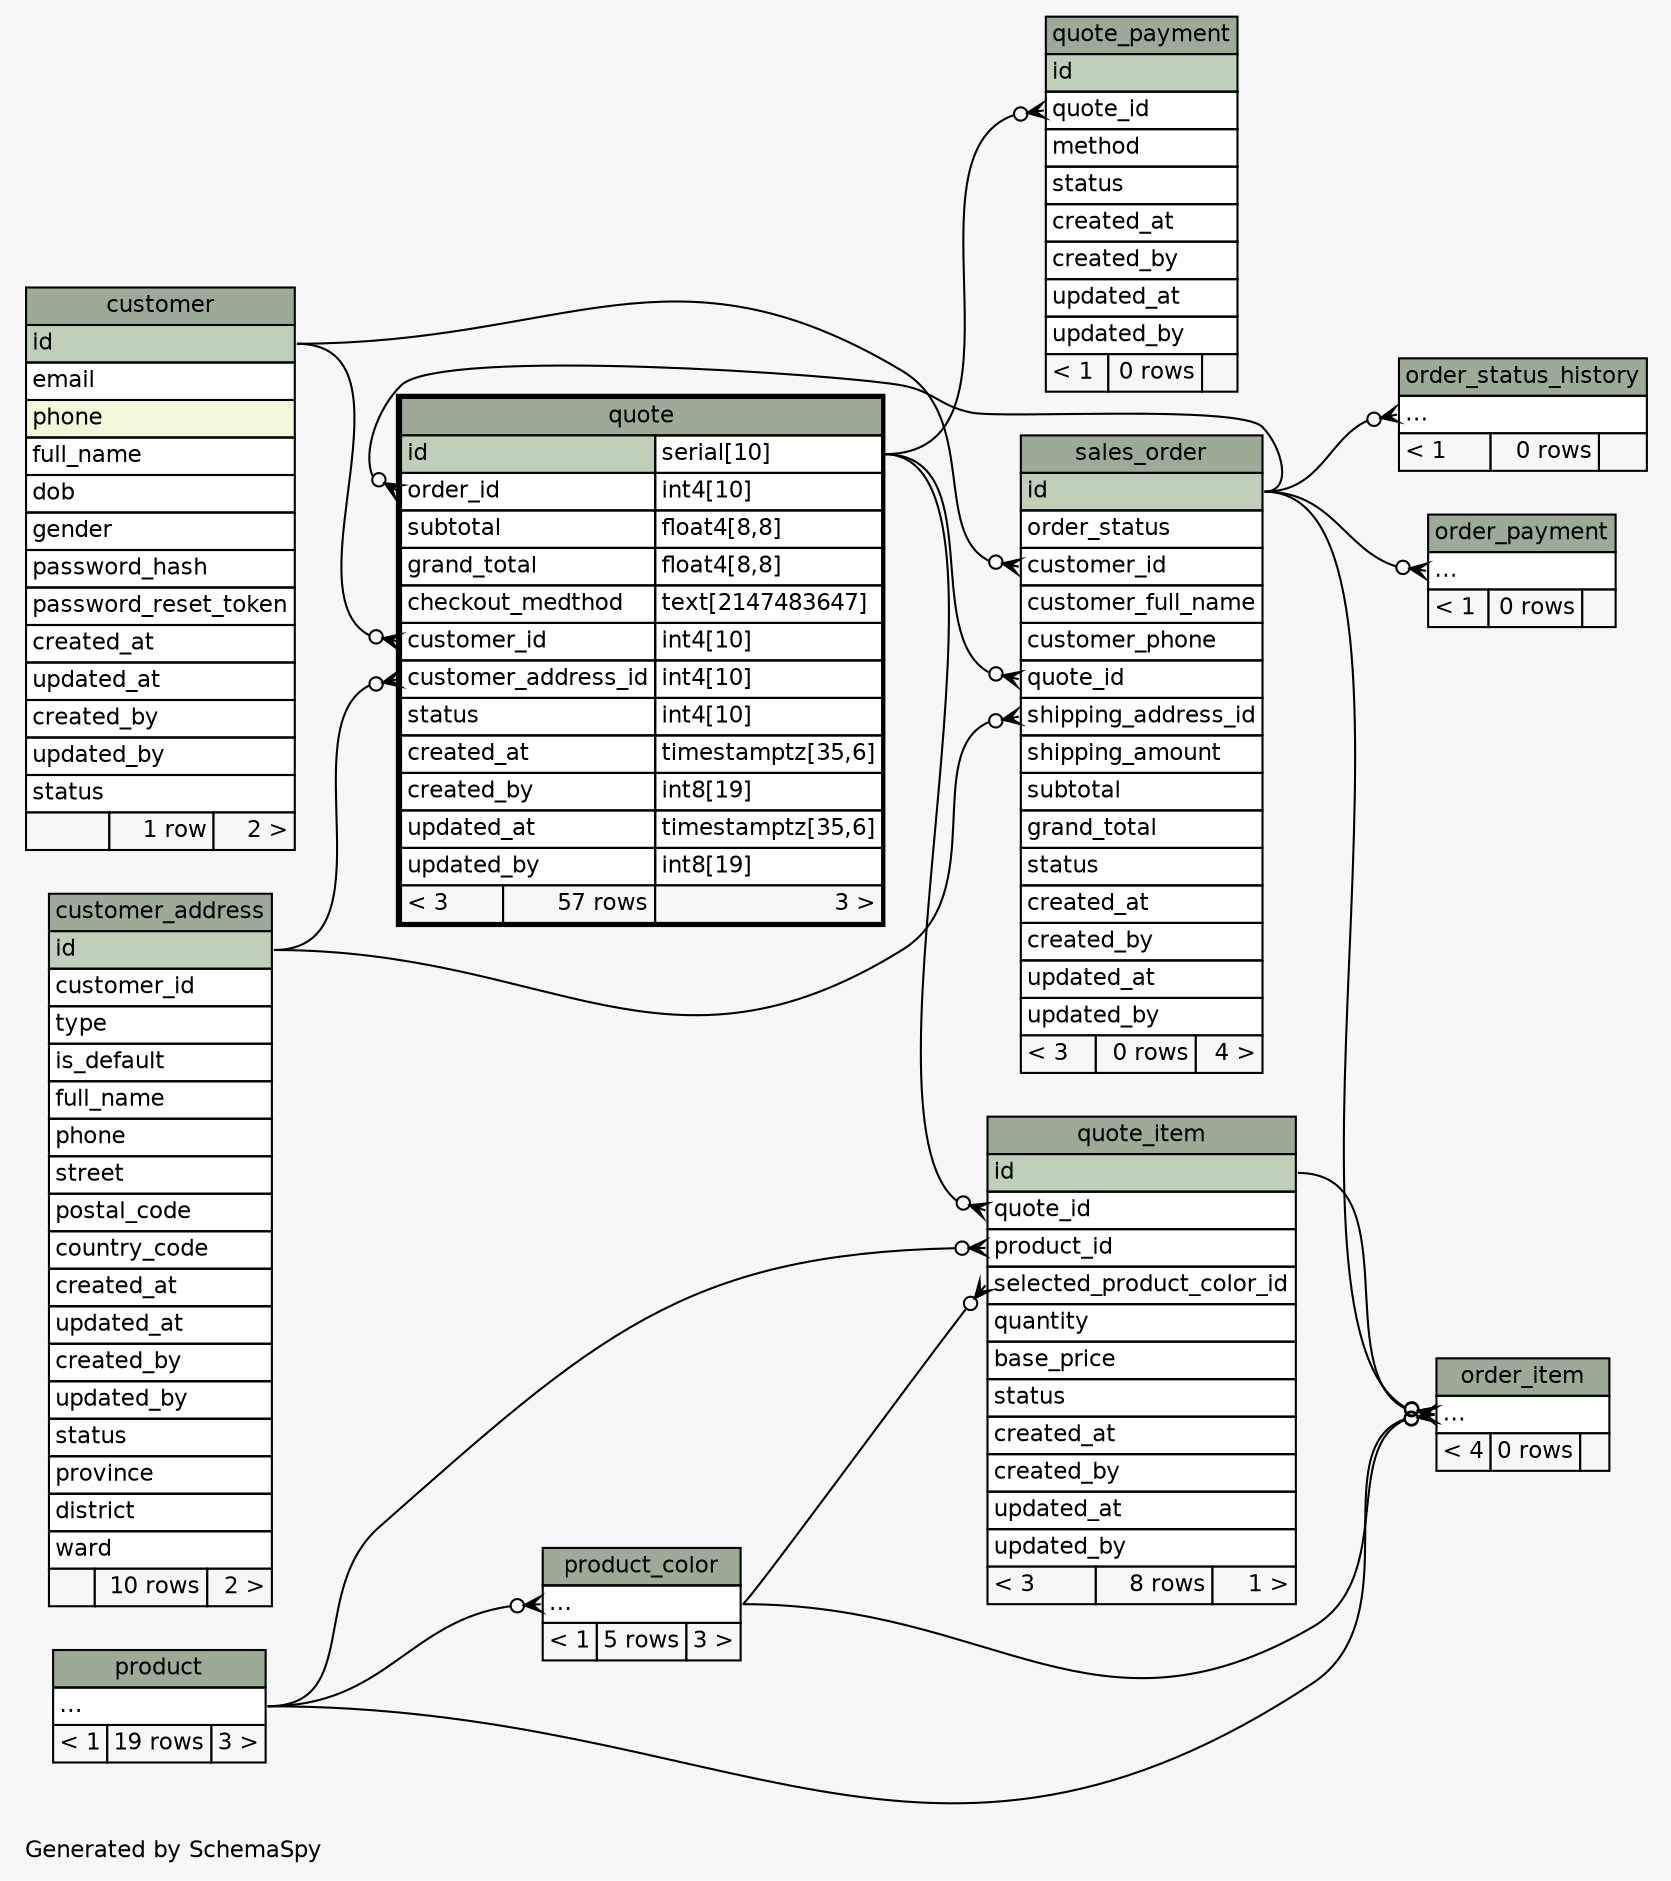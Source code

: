 // dot 2.38.0 on Linux 4.4.0-71-generic
// SchemaSpy rev 590
digraph "twoDegreesRelationshipsDiagram" {
  graph [
    rankdir="RL"
    bgcolor="#f7f7f7"
    label="\nGenerated by SchemaSpy"
    labeljust="l"
    nodesep="0.18"
    ranksep="0.46"
    fontname="Helvetica"
    fontsize="11"
  ];
  node [
    fontname="Helvetica"
    fontsize="11"
    shape="plaintext"
  ];
  edge [
    arrowsize="0.8"
  ];
  "order_item":"elipses":w -> "sales_order":"id":e [arrowhead=none dir=back arrowtail=crowodot];
  "order_item":"elipses":w -> "product":"elipses":e [arrowhead=none dir=back arrowtail=crowodot];
  "order_item":"elipses":w -> "quote_item":"id":e [arrowhead=none dir=back arrowtail=crowodot];
  "order_item":"elipses":w -> "product_color":"elipses":e [arrowhead=none dir=back arrowtail=crowodot];
  "order_payment":"elipses":w -> "sales_order":"id":e [arrowhead=none dir=back arrowtail=crowodot];
  "order_status_history":"elipses":w -> "sales_order":"id":e [arrowhead=none dir=back arrowtail=crowodot];
  "product_color":"elipses":w -> "product":"elipses":e [arrowhead=none dir=back arrowtail=crowodot];
  "quote":"customer_address_id":w -> "customer_address":"id":e [arrowhead=none dir=back arrowtail=crowodot];
  "quote":"customer_id":w -> "customer":"id":e [arrowhead=none dir=back arrowtail=crowodot];
  "quote":"order_id":w -> "sales_order":"id":e [arrowhead=none dir=back arrowtail=crowodot];
  "quote_item":"product_id":w -> "product":"elipses":e [arrowhead=none dir=back arrowtail=crowodot];
  "quote_item":"quote_id":w -> "quote":"id.type":e [arrowhead=none dir=back arrowtail=crowodot];
  "quote_item":"selected_product_color_id":w -> "product_color":"elipses":e [arrowhead=none dir=back arrowtail=crowodot];
  "quote_payment":"quote_id":w -> "quote":"id.type":e [arrowhead=none dir=back arrowtail=crowodot];
  "sales_order":"customer_id":w -> "customer":"id":e [arrowhead=none dir=back arrowtail=crowodot];
  "sales_order":"quote_id":w -> "quote":"id.type":e [arrowhead=none dir=back arrowtail=crowodot];
  "sales_order":"shipping_address_id":w -> "customer_address":"id":e [arrowhead=none dir=back arrowtail=crowodot];
  "customer" [
    label=<
    <TABLE BORDER="0" CELLBORDER="1" CELLSPACING="0" BGCOLOR="#ffffff">
      <TR><TD COLSPAN="3" BGCOLOR="#9bab96" ALIGN="CENTER">customer</TD></TR>
      <TR><TD PORT="id" COLSPAN="3" BGCOLOR="#bed1b8" ALIGN="LEFT">id</TD></TR>
      <TR><TD PORT="email" COLSPAN="3" ALIGN="LEFT">email</TD></TR>
      <TR><TD PORT="phone" COLSPAN="3" BGCOLOR="#f4f7da" ALIGN="LEFT">phone</TD></TR>
      <TR><TD PORT="full_name" COLSPAN="3" ALIGN="LEFT">full_name</TD></TR>
      <TR><TD PORT="dob" COLSPAN="3" ALIGN="LEFT">dob</TD></TR>
      <TR><TD PORT="gender" COLSPAN="3" ALIGN="LEFT">gender</TD></TR>
      <TR><TD PORT="password_hash" COLSPAN="3" ALIGN="LEFT">password_hash</TD></TR>
      <TR><TD PORT="password_reset_token" COLSPAN="3" ALIGN="LEFT">password_reset_token</TD></TR>
      <TR><TD PORT="created_at" COLSPAN="3" ALIGN="LEFT">created_at</TD></TR>
      <TR><TD PORT="updated_at" COLSPAN="3" ALIGN="LEFT">updated_at</TD></TR>
      <TR><TD PORT="created_by" COLSPAN="3" ALIGN="LEFT">created_by</TD></TR>
      <TR><TD PORT="updated_by" COLSPAN="3" ALIGN="LEFT">updated_by</TD></TR>
      <TR><TD PORT="status" COLSPAN="3" ALIGN="LEFT">status</TD></TR>
      <TR><TD ALIGN="LEFT" BGCOLOR="#f7f7f7">  </TD><TD ALIGN="RIGHT" BGCOLOR="#f7f7f7">1 row</TD><TD ALIGN="RIGHT" BGCOLOR="#f7f7f7">2 &gt;</TD></TR>
    </TABLE>>
    URL="customer.html"
    tooltip="customer"
  ];
  "customer_address" [
    label=<
    <TABLE BORDER="0" CELLBORDER="1" CELLSPACING="0" BGCOLOR="#ffffff">
      <TR><TD COLSPAN="3" BGCOLOR="#9bab96" ALIGN="CENTER">customer_address</TD></TR>
      <TR><TD PORT="id" COLSPAN="3" BGCOLOR="#bed1b8" ALIGN="LEFT">id</TD></TR>
      <TR><TD PORT="customer_id" COLSPAN="3" ALIGN="LEFT">customer_id</TD></TR>
      <TR><TD PORT="type" COLSPAN="3" ALIGN="LEFT">type</TD></TR>
      <TR><TD PORT="is_default" COLSPAN="3" ALIGN="LEFT">is_default</TD></TR>
      <TR><TD PORT="full_name" COLSPAN="3" ALIGN="LEFT">full_name</TD></TR>
      <TR><TD PORT="phone" COLSPAN="3" ALIGN="LEFT">phone</TD></TR>
      <TR><TD PORT="street" COLSPAN="3" ALIGN="LEFT">street</TD></TR>
      <TR><TD PORT="postal_code" COLSPAN="3" ALIGN="LEFT">postal_code</TD></TR>
      <TR><TD PORT="country_code" COLSPAN="3" ALIGN="LEFT">country_code</TD></TR>
      <TR><TD PORT="created_at" COLSPAN="3" ALIGN="LEFT">created_at</TD></TR>
      <TR><TD PORT="updated_at" COLSPAN="3" ALIGN="LEFT">updated_at</TD></TR>
      <TR><TD PORT="created_by" COLSPAN="3" ALIGN="LEFT">created_by</TD></TR>
      <TR><TD PORT="updated_by" COLSPAN="3" ALIGN="LEFT">updated_by</TD></TR>
      <TR><TD PORT="status" COLSPAN="3" ALIGN="LEFT">status</TD></TR>
      <TR><TD PORT="province" COLSPAN="3" ALIGN="LEFT">province</TD></TR>
      <TR><TD PORT="district" COLSPAN="3" ALIGN="LEFT">district</TD></TR>
      <TR><TD PORT="ward" COLSPAN="3" ALIGN="LEFT">ward</TD></TR>
      <TR><TD ALIGN="LEFT" BGCOLOR="#f7f7f7">  </TD><TD ALIGN="RIGHT" BGCOLOR="#f7f7f7">10 rows</TD><TD ALIGN="RIGHT" BGCOLOR="#f7f7f7">2 &gt;</TD></TR>
    </TABLE>>
    URL="customer_address.html"
    tooltip="customer_address"
  ];
  "order_item" [
    label=<
    <TABLE BORDER="0" CELLBORDER="1" CELLSPACING="0" BGCOLOR="#ffffff">
      <TR><TD COLSPAN="3" BGCOLOR="#9bab96" ALIGN="CENTER">order_item</TD></TR>
      <TR><TD PORT="elipses" COLSPAN="3" ALIGN="LEFT">...</TD></TR>
      <TR><TD ALIGN="LEFT" BGCOLOR="#f7f7f7">&lt; 4</TD><TD ALIGN="RIGHT" BGCOLOR="#f7f7f7">0 rows</TD><TD ALIGN="RIGHT" BGCOLOR="#f7f7f7">  </TD></TR>
    </TABLE>>
    URL="order_item.html"
    tooltip="order_item"
  ];
  "order_payment" [
    label=<
    <TABLE BORDER="0" CELLBORDER="1" CELLSPACING="0" BGCOLOR="#ffffff">
      <TR><TD COLSPAN="3" BGCOLOR="#9bab96" ALIGN="CENTER">order_payment</TD></TR>
      <TR><TD PORT="elipses" COLSPAN="3" ALIGN="LEFT">...</TD></TR>
      <TR><TD ALIGN="LEFT" BGCOLOR="#f7f7f7">&lt; 1</TD><TD ALIGN="RIGHT" BGCOLOR="#f7f7f7">0 rows</TD><TD ALIGN="RIGHT" BGCOLOR="#f7f7f7">  </TD></TR>
    </TABLE>>
    URL="order_payment.html"
    tooltip="order_payment"
  ];
  "order_status_history" [
    label=<
    <TABLE BORDER="0" CELLBORDER="1" CELLSPACING="0" BGCOLOR="#ffffff">
      <TR><TD COLSPAN="3" BGCOLOR="#9bab96" ALIGN="CENTER">order_status_history</TD></TR>
      <TR><TD PORT="elipses" COLSPAN="3" ALIGN="LEFT">...</TD></TR>
      <TR><TD ALIGN="LEFT" BGCOLOR="#f7f7f7">&lt; 1</TD><TD ALIGN="RIGHT" BGCOLOR="#f7f7f7">0 rows</TD><TD ALIGN="RIGHT" BGCOLOR="#f7f7f7">  </TD></TR>
    </TABLE>>
    URL="order_status_history.html"
    tooltip="order_status_history"
  ];
  "product" [
    label=<
    <TABLE BORDER="0" CELLBORDER="1" CELLSPACING="0" BGCOLOR="#ffffff">
      <TR><TD COLSPAN="3" BGCOLOR="#9bab96" ALIGN="CENTER">product</TD></TR>
      <TR><TD PORT="elipses" COLSPAN="3" ALIGN="LEFT">...</TD></TR>
      <TR><TD ALIGN="LEFT" BGCOLOR="#f7f7f7">&lt; 1</TD><TD ALIGN="RIGHT" BGCOLOR="#f7f7f7">19 rows</TD><TD ALIGN="RIGHT" BGCOLOR="#f7f7f7">3 &gt;</TD></TR>
    </TABLE>>
    URL="product.html"
    tooltip="product"
  ];
  "product_color" [
    label=<
    <TABLE BORDER="0" CELLBORDER="1" CELLSPACING="0" BGCOLOR="#ffffff">
      <TR><TD COLSPAN="3" BGCOLOR="#9bab96" ALIGN="CENTER">product_color</TD></TR>
      <TR><TD PORT="elipses" COLSPAN="3" ALIGN="LEFT">...</TD></TR>
      <TR><TD ALIGN="LEFT" BGCOLOR="#f7f7f7">&lt; 1</TD><TD ALIGN="RIGHT" BGCOLOR="#f7f7f7">5 rows</TD><TD ALIGN="RIGHT" BGCOLOR="#f7f7f7">3 &gt;</TD></TR>
    </TABLE>>
    URL="product_color.html"
    tooltip="product_color"
  ];
  "quote" [
    label=<
    <TABLE BORDER="2" CELLBORDER="1" CELLSPACING="0" BGCOLOR="#ffffff">
      <TR><TD COLSPAN="3" BGCOLOR="#9bab96" ALIGN="CENTER">quote</TD></TR>
      <TR><TD PORT="id" COLSPAN="2" BGCOLOR="#bed1b8" ALIGN="LEFT">id</TD><TD PORT="id.type" ALIGN="LEFT">serial[10]</TD></TR>
      <TR><TD PORT="order_id" COLSPAN="2" ALIGN="LEFT">order_id</TD><TD PORT="order_id.type" ALIGN="LEFT">int4[10]</TD></TR>
      <TR><TD PORT="subtotal" COLSPAN="2" ALIGN="LEFT">subtotal</TD><TD PORT="subtotal.type" ALIGN="LEFT">float4[8,8]</TD></TR>
      <TR><TD PORT="grand_total" COLSPAN="2" ALIGN="LEFT">grand_total</TD><TD PORT="grand_total.type" ALIGN="LEFT">float4[8,8]</TD></TR>
      <TR><TD PORT="checkout_medthod" COLSPAN="2" ALIGN="LEFT">checkout_medthod</TD><TD PORT="checkout_medthod.type" ALIGN="LEFT">text[2147483647]</TD></TR>
      <TR><TD PORT="customer_id" COLSPAN="2" ALIGN="LEFT">customer_id</TD><TD PORT="customer_id.type" ALIGN="LEFT">int4[10]</TD></TR>
      <TR><TD PORT="customer_address_id" COLSPAN="2" ALIGN="LEFT">customer_address_id</TD><TD PORT="customer_address_id.type" ALIGN="LEFT">int4[10]</TD></TR>
      <TR><TD PORT="status" COLSPAN="2" ALIGN="LEFT">status</TD><TD PORT="status.type" ALIGN="LEFT">int4[10]</TD></TR>
      <TR><TD PORT="created_at" COLSPAN="2" ALIGN="LEFT">created_at</TD><TD PORT="created_at.type" ALIGN="LEFT">timestamptz[35,6]</TD></TR>
      <TR><TD PORT="created_by" COLSPAN="2" ALIGN="LEFT">created_by</TD><TD PORT="created_by.type" ALIGN="LEFT">int8[19]</TD></TR>
      <TR><TD PORT="updated_at" COLSPAN="2" ALIGN="LEFT">updated_at</TD><TD PORT="updated_at.type" ALIGN="LEFT">timestamptz[35,6]</TD></TR>
      <TR><TD PORT="updated_by" COLSPAN="2" ALIGN="LEFT">updated_by</TD><TD PORT="updated_by.type" ALIGN="LEFT">int8[19]</TD></TR>
      <TR><TD ALIGN="LEFT" BGCOLOR="#f7f7f7">&lt; 3</TD><TD ALIGN="RIGHT" BGCOLOR="#f7f7f7">57 rows</TD><TD ALIGN="RIGHT" BGCOLOR="#f7f7f7">3 &gt;</TD></TR>
    </TABLE>>
    URL="quote.html"
    tooltip="quote"
  ];
  "quote_item" [
    label=<
    <TABLE BORDER="0" CELLBORDER="1" CELLSPACING="0" BGCOLOR="#ffffff">
      <TR><TD COLSPAN="3" BGCOLOR="#9bab96" ALIGN="CENTER">quote_item</TD></TR>
      <TR><TD PORT="id" COLSPAN="3" BGCOLOR="#bed1b8" ALIGN="LEFT">id</TD></TR>
      <TR><TD PORT="quote_id" COLSPAN="3" ALIGN="LEFT">quote_id</TD></TR>
      <TR><TD PORT="product_id" COLSPAN="3" ALIGN="LEFT">product_id</TD></TR>
      <TR><TD PORT="selected_product_color_id" COLSPAN="3" ALIGN="LEFT">selected_product_color_id</TD></TR>
      <TR><TD PORT="quantity" COLSPAN="3" ALIGN="LEFT">quantity</TD></TR>
      <TR><TD PORT="base_price" COLSPAN="3" ALIGN="LEFT">base_price</TD></TR>
      <TR><TD PORT="status" COLSPAN="3" ALIGN="LEFT">status</TD></TR>
      <TR><TD PORT="created_at" COLSPAN="3" ALIGN="LEFT">created_at</TD></TR>
      <TR><TD PORT="created_by" COLSPAN="3" ALIGN="LEFT">created_by</TD></TR>
      <TR><TD PORT="updated_at" COLSPAN="3" ALIGN="LEFT">updated_at</TD></TR>
      <TR><TD PORT="updated_by" COLSPAN="3" ALIGN="LEFT">updated_by</TD></TR>
      <TR><TD ALIGN="LEFT" BGCOLOR="#f7f7f7">&lt; 3</TD><TD ALIGN="RIGHT" BGCOLOR="#f7f7f7">8 rows</TD><TD ALIGN="RIGHT" BGCOLOR="#f7f7f7">1 &gt;</TD></TR>
    </TABLE>>
    URL="quote_item.html"
    tooltip="quote_item"
  ];
  "quote_payment" [
    label=<
    <TABLE BORDER="0" CELLBORDER="1" CELLSPACING="0" BGCOLOR="#ffffff">
      <TR><TD COLSPAN="3" BGCOLOR="#9bab96" ALIGN="CENTER">quote_payment</TD></TR>
      <TR><TD PORT="id" COLSPAN="3" BGCOLOR="#bed1b8" ALIGN="LEFT">id</TD></TR>
      <TR><TD PORT="quote_id" COLSPAN="3" ALIGN="LEFT">quote_id</TD></TR>
      <TR><TD PORT="method" COLSPAN="3" ALIGN="LEFT">method</TD></TR>
      <TR><TD PORT="status" COLSPAN="3" ALIGN="LEFT">status</TD></TR>
      <TR><TD PORT="created_at" COLSPAN="3" ALIGN="LEFT">created_at</TD></TR>
      <TR><TD PORT="created_by" COLSPAN="3" ALIGN="LEFT">created_by</TD></TR>
      <TR><TD PORT="updated_at" COLSPAN="3" ALIGN="LEFT">updated_at</TD></TR>
      <TR><TD PORT="updated_by" COLSPAN="3" ALIGN="LEFT">updated_by</TD></TR>
      <TR><TD ALIGN="LEFT" BGCOLOR="#f7f7f7">&lt; 1</TD><TD ALIGN="RIGHT" BGCOLOR="#f7f7f7">0 rows</TD><TD ALIGN="RIGHT" BGCOLOR="#f7f7f7">  </TD></TR>
    </TABLE>>
    URL="quote_payment.html"
    tooltip="quote_payment"
  ];
  "sales_order" [
    label=<
    <TABLE BORDER="0" CELLBORDER="1" CELLSPACING="0" BGCOLOR="#ffffff">
      <TR><TD COLSPAN="3" BGCOLOR="#9bab96" ALIGN="CENTER">sales_order</TD></TR>
      <TR><TD PORT="id" COLSPAN="3" BGCOLOR="#bed1b8" ALIGN="LEFT">id</TD></TR>
      <TR><TD PORT="order_status" COLSPAN="3" ALIGN="LEFT">order_status</TD></TR>
      <TR><TD PORT="customer_id" COLSPAN="3" ALIGN="LEFT">customer_id</TD></TR>
      <TR><TD PORT="customer_full_name" COLSPAN="3" ALIGN="LEFT">customer_full_name</TD></TR>
      <TR><TD PORT="customer_phone" COLSPAN="3" ALIGN="LEFT">customer_phone</TD></TR>
      <TR><TD PORT="quote_id" COLSPAN="3" ALIGN="LEFT">quote_id</TD></TR>
      <TR><TD PORT="shipping_address_id" COLSPAN="3" ALIGN="LEFT">shipping_address_id</TD></TR>
      <TR><TD PORT="shipping_amount" COLSPAN="3" ALIGN="LEFT">shipping_amount</TD></TR>
      <TR><TD PORT="subtotal" COLSPAN="3" ALIGN="LEFT">subtotal</TD></TR>
      <TR><TD PORT="grand_total" COLSPAN="3" ALIGN="LEFT">grand_total</TD></TR>
      <TR><TD PORT="status" COLSPAN="3" ALIGN="LEFT">status</TD></TR>
      <TR><TD PORT="created_at" COLSPAN="3" ALIGN="LEFT">created_at</TD></TR>
      <TR><TD PORT="created_by" COLSPAN="3" ALIGN="LEFT">created_by</TD></TR>
      <TR><TD PORT="updated_at" COLSPAN="3" ALIGN="LEFT">updated_at</TD></TR>
      <TR><TD PORT="updated_by" COLSPAN="3" ALIGN="LEFT">updated_by</TD></TR>
      <TR><TD ALIGN="LEFT" BGCOLOR="#f7f7f7">&lt; 3</TD><TD ALIGN="RIGHT" BGCOLOR="#f7f7f7">0 rows</TD><TD ALIGN="RIGHT" BGCOLOR="#f7f7f7">4 &gt;</TD></TR>
    </TABLE>>
    URL="sales_order.html"
    tooltip="sales_order"
  ];
}

